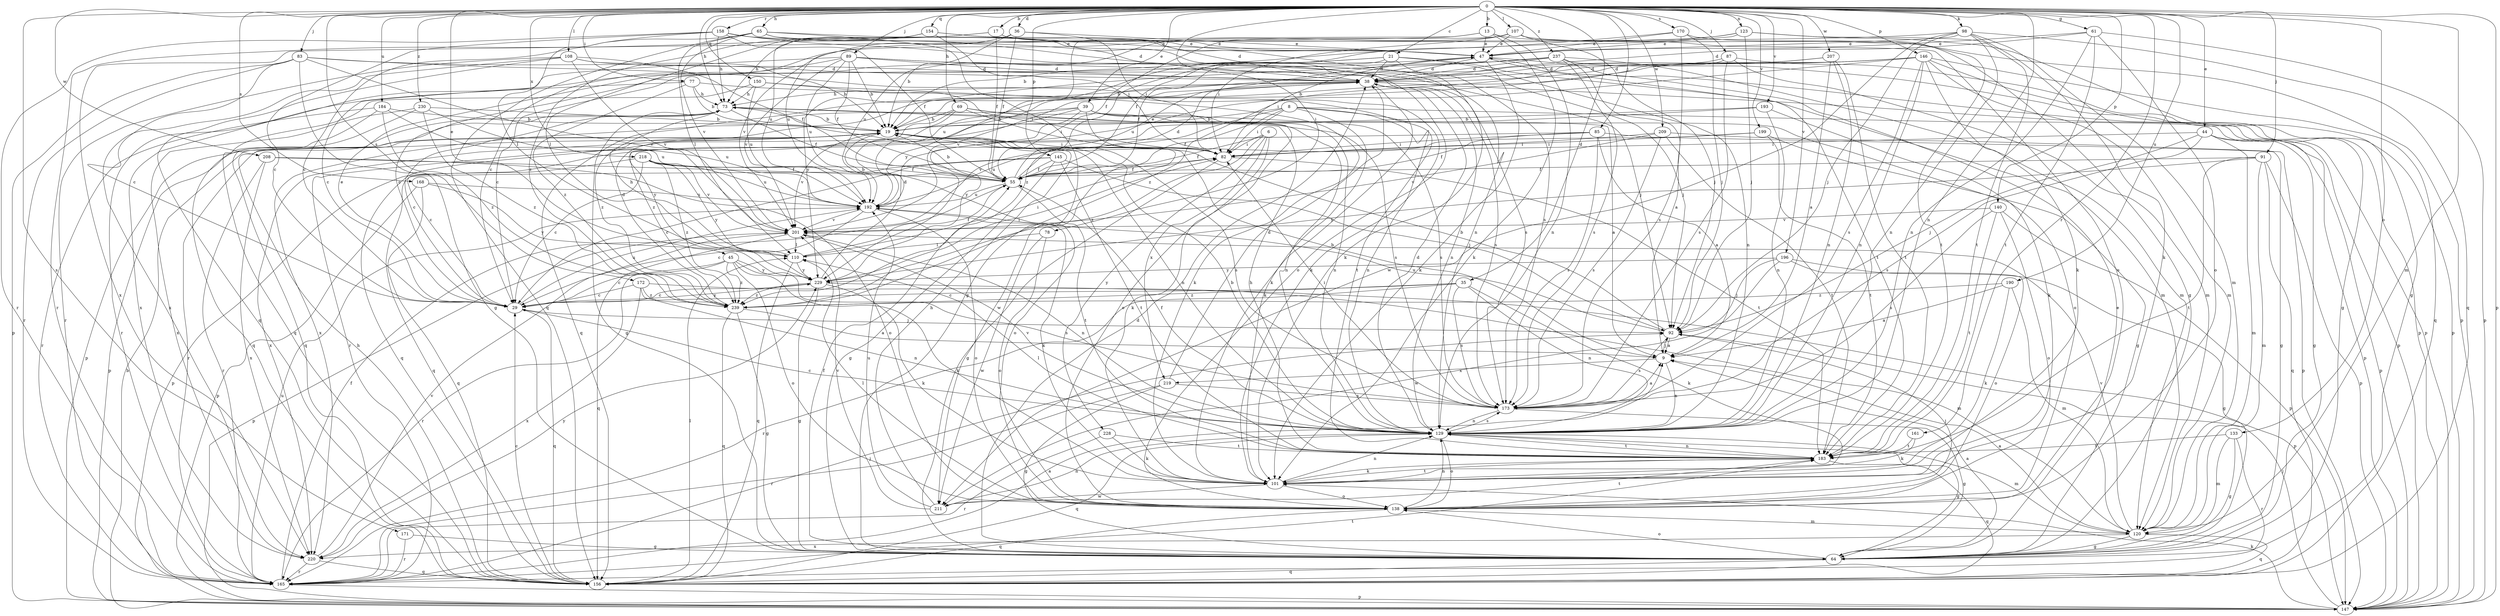 strict digraph  {
0;
6;
8;
9;
13;
17;
19;
21;
29;
35;
36;
38;
39;
44;
45;
47;
55;
61;
64;
65;
69;
73;
77;
78;
82;
83;
85;
87;
89;
91;
92;
98;
101;
107;
108;
110;
120;
123;
129;
133;
138;
140;
145;
146;
147;
150;
154;
156;
158;
161;
165;
168;
170;
171;
172;
173;
183;
184;
190;
192;
193;
196;
199;
201;
207;
208;
209;
211;
218;
219;
220;
228;
229;
230;
237;
239;
0 -> 13  [label=b];
0 -> 17  [label=b];
0 -> 21  [label=c];
0 -> 35  [label=d];
0 -> 36  [label=d];
0 -> 39  [label=e];
0 -> 44  [label=e];
0 -> 45  [label=e];
0 -> 61  [label=g];
0 -> 65  [label=h];
0 -> 69  [label=h];
0 -> 73  [label=h];
0 -> 77  [label=i];
0 -> 78  [label=i];
0 -> 83  [label=j];
0 -> 85  [label=j];
0 -> 87  [label=j];
0 -> 89  [label=j];
0 -> 91  [label=j];
0 -> 98  [label=k];
0 -> 107  [label=l];
0 -> 108  [label=l];
0 -> 120  [label=m];
0 -> 123  [label=n];
0 -> 129  [label=n];
0 -> 133  [label=o];
0 -> 140  [label=p];
0 -> 145  [label=p];
0 -> 146  [label=p];
0 -> 147  [label=p];
0 -> 150  [label=q];
0 -> 154  [label=q];
0 -> 158  [label=r];
0 -> 161  [label=r];
0 -> 168  [label=s];
0 -> 170  [label=s];
0 -> 171  [label=s];
0 -> 172  [label=s];
0 -> 184  [label=u];
0 -> 190  [label=u];
0 -> 193  [label=v];
0 -> 196  [label=v];
0 -> 199  [label=v];
0 -> 207  [label=w];
0 -> 208  [label=w];
0 -> 209  [label=w];
0 -> 218  [label=x];
0 -> 230  [label=z];
0 -> 237  [label=z];
6 -> 55  [label=f];
6 -> 82  [label=i];
6 -> 101  [label=k];
6 -> 219  [label=x];
6 -> 228  [label=y];
6 -> 239  [label=z];
8 -> 19  [label=b];
8 -> 55  [label=f];
8 -> 82  [label=i];
8 -> 101  [label=k];
8 -> 129  [label=n];
8 -> 138  [label=o];
8 -> 147  [label=p];
8 -> 201  [label=v];
9 -> 19  [label=b];
9 -> 92  [label=j];
9 -> 129  [label=n];
9 -> 219  [label=x];
13 -> 47  [label=e];
13 -> 101  [label=k];
13 -> 129  [label=n];
13 -> 138  [label=o];
13 -> 201  [label=v];
13 -> 229  [label=y];
17 -> 38  [label=d];
17 -> 47  [label=e];
17 -> 55  [label=f];
17 -> 73  [label=h];
17 -> 165  [label=r];
19 -> 82  [label=i];
19 -> 129  [label=n];
19 -> 147  [label=p];
19 -> 156  [label=q];
19 -> 165  [label=r];
19 -> 173  [label=s];
19 -> 201  [label=v];
19 -> 220  [label=x];
21 -> 38  [label=d];
21 -> 55  [label=f];
21 -> 92  [label=j];
21 -> 120  [label=m];
21 -> 129  [label=n];
21 -> 192  [label=u];
21 -> 239  [label=z];
29 -> 47  [label=e];
29 -> 92  [label=j];
29 -> 156  [label=q];
29 -> 192  [label=u];
29 -> 229  [label=y];
35 -> 29  [label=c];
35 -> 101  [label=k];
35 -> 129  [label=n];
35 -> 165  [label=r];
35 -> 173  [label=s];
35 -> 239  [label=z];
36 -> 19  [label=b];
36 -> 47  [label=e];
36 -> 55  [label=f];
36 -> 82  [label=i];
36 -> 192  [label=u];
38 -> 73  [label=h];
38 -> 101  [label=k];
38 -> 129  [label=n];
38 -> 147  [label=p];
38 -> 156  [label=q];
38 -> 173  [label=s];
39 -> 19  [label=b];
39 -> 129  [label=n];
39 -> 138  [label=o];
39 -> 173  [label=s];
39 -> 211  [label=w];
39 -> 220  [label=x];
39 -> 229  [label=y];
39 -> 239  [label=z];
44 -> 64  [label=g];
44 -> 82  [label=i];
44 -> 92  [label=j];
44 -> 120  [label=m];
44 -> 147  [label=p];
44 -> 173  [label=s];
45 -> 29  [label=c];
45 -> 101  [label=k];
45 -> 138  [label=o];
45 -> 165  [label=r];
45 -> 173  [label=s];
45 -> 229  [label=y];
45 -> 239  [label=z];
47 -> 38  [label=d];
47 -> 82  [label=i];
47 -> 101  [label=k];
47 -> 147  [label=p];
47 -> 183  [label=t];
55 -> 19  [label=b];
55 -> 38  [label=d];
55 -> 47  [label=e];
55 -> 183  [label=t];
55 -> 192  [label=u];
61 -> 38  [label=d];
61 -> 47  [label=e];
61 -> 129  [label=n];
61 -> 138  [label=o];
61 -> 147  [label=p];
61 -> 183  [label=t];
64 -> 9  [label=a];
64 -> 38  [label=d];
64 -> 47  [label=e];
64 -> 55  [label=f];
64 -> 138  [label=o];
64 -> 156  [label=q];
65 -> 29  [label=c];
65 -> 38  [label=d];
65 -> 47  [label=e];
65 -> 64  [label=g];
65 -> 110  [label=l];
65 -> 156  [label=q];
65 -> 173  [label=s];
65 -> 201  [label=v];
69 -> 9  [label=a];
69 -> 19  [label=b];
69 -> 82  [label=i];
69 -> 129  [label=n];
69 -> 229  [label=y];
69 -> 239  [label=z];
73 -> 19  [label=b];
73 -> 29  [label=c];
73 -> 55  [label=f];
73 -> 64  [label=g];
73 -> 147  [label=p];
73 -> 173  [label=s];
77 -> 19  [label=b];
77 -> 73  [label=h];
77 -> 165  [label=r];
77 -> 183  [label=t];
77 -> 239  [label=z];
78 -> 110  [label=l];
78 -> 138  [label=o];
78 -> 211  [label=w];
82 -> 55  [label=f];
82 -> 64  [label=g];
82 -> 183  [label=t];
83 -> 29  [label=c];
83 -> 38  [label=d];
83 -> 64  [label=g];
83 -> 101  [label=k];
83 -> 147  [label=p];
83 -> 165  [label=r];
83 -> 201  [label=v];
85 -> 9  [label=a];
85 -> 29  [label=c];
85 -> 55  [label=f];
85 -> 64  [label=g];
85 -> 82  [label=i];
85 -> 173  [label=s];
87 -> 38  [label=d];
87 -> 120  [label=m];
87 -> 147  [label=p];
87 -> 173  [label=s];
87 -> 239  [label=z];
89 -> 19  [label=b];
89 -> 29  [label=c];
89 -> 38  [label=d];
89 -> 55  [label=f];
89 -> 92  [label=j];
89 -> 173  [label=s];
89 -> 192  [label=u];
89 -> 201  [label=v];
89 -> 220  [label=x];
91 -> 55  [label=f];
91 -> 120  [label=m];
91 -> 147  [label=p];
91 -> 156  [label=q];
91 -> 183  [label=t];
91 -> 229  [label=y];
92 -> 9  [label=a];
92 -> 19  [label=b];
92 -> 173  [label=s];
92 -> 192  [label=u];
98 -> 47  [label=e];
98 -> 92  [label=j];
98 -> 101  [label=k];
98 -> 120  [label=m];
98 -> 129  [label=n];
98 -> 156  [label=q];
98 -> 211  [label=w];
98 -> 220  [label=x];
101 -> 129  [label=n];
101 -> 138  [label=o];
101 -> 183  [label=t];
101 -> 211  [label=w];
107 -> 47  [label=e];
107 -> 55  [label=f];
107 -> 64  [label=g];
107 -> 82  [label=i];
107 -> 92  [label=j];
107 -> 147  [label=p];
107 -> 192  [label=u];
108 -> 19  [label=b];
108 -> 38  [label=d];
108 -> 55  [label=f];
108 -> 156  [label=q];
108 -> 165  [label=r];
108 -> 201  [label=v];
108 -> 220  [label=x];
110 -> 55  [label=f];
110 -> 73  [label=h];
110 -> 82  [label=i];
110 -> 156  [label=q];
110 -> 229  [label=y];
120 -> 9  [label=a];
120 -> 64  [label=g];
120 -> 156  [label=q];
120 -> 201  [label=v];
120 -> 220  [label=x];
123 -> 19  [label=b];
123 -> 29  [label=c];
123 -> 47  [label=e];
123 -> 64  [label=g];
123 -> 92  [label=j];
123 -> 183  [label=t];
129 -> 19  [label=b];
129 -> 29  [label=c];
129 -> 38  [label=d];
129 -> 55  [label=f];
129 -> 64  [label=g];
129 -> 120  [label=m];
129 -> 138  [label=o];
129 -> 156  [label=q];
129 -> 173  [label=s];
129 -> 183  [label=t];
129 -> 201  [label=v];
133 -> 64  [label=g];
133 -> 120  [label=m];
133 -> 165  [label=r];
133 -> 183  [label=t];
138 -> 92  [label=j];
138 -> 110  [label=l];
138 -> 120  [label=m];
138 -> 129  [label=n];
138 -> 156  [label=q];
140 -> 138  [label=o];
140 -> 147  [label=p];
140 -> 173  [label=s];
140 -> 183  [label=t];
140 -> 201  [label=v];
145 -> 29  [label=c];
145 -> 55  [label=f];
145 -> 64  [label=g];
145 -> 92  [label=j];
145 -> 156  [label=q];
145 -> 183  [label=t];
146 -> 19  [label=b];
146 -> 29  [label=c];
146 -> 38  [label=d];
146 -> 64  [label=g];
146 -> 101  [label=k];
146 -> 120  [label=m];
146 -> 129  [label=n];
146 -> 156  [label=q];
146 -> 173  [label=s];
146 -> 192  [label=u];
147 -> 19  [label=b];
147 -> 92  [label=j];
147 -> 101  [label=k];
150 -> 73  [label=h];
150 -> 82  [label=i];
150 -> 101  [label=k];
150 -> 156  [label=q];
150 -> 192  [label=u];
154 -> 47  [label=e];
154 -> 82  [label=i];
154 -> 101  [label=k];
154 -> 110  [label=l];
154 -> 192  [label=u];
154 -> 239  [label=z];
156 -> 29  [label=c];
156 -> 73  [label=h];
156 -> 110  [label=l];
158 -> 29  [label=c];
158 -> 47  [label=e];
158 -> 55  [label=f];
158 -> 73  [label=h];
158 -> 110  [label=l];
158 -> 129  [label=n];
158 -> 138  [label=o];
158 -> 165  [label=r];
161 -> 101  [label=k];
161 -> 183  [label=t];
165 -> 9  [label=a];
165 -> 55  [label=f];
165 -> 92  [label=j];
165 -> 147  [label=p];
165 -> 183  [label=t];
165 -> 192  [label=u];
168 -> 147  [label=p];
168 -> 156  [label=q];
168 -> 192  [label=u];
168 -> 229  [label=y];
170 -> 47  [label=e];
170 -> 55  [label=f];
170 -> 92  [label=j];
170 -> 173  [label=s];
170 -> 183  [label=t];
171 -> 64  [label=g];
171 -> 165  [label=r];
172 -> 29  [label=c];
172 -> 120  [label=m];
172 -> 129  [label=n];
172 -> 220  [label=x];
172 -> 239  [label=z];
173 -> 9  [label=a];
173 -> 64  [label=g];
173 -> 82  [label=i];
173 -> 129  [label=n];
183 -> 73  [label=h];
183 -> 101  [label=k];
183 -> 110  [label=l];
183 -> 129  [label=n];
183 -> 156  [label=q];
184 -> 19  [label=b];
184 -> 156  [label=q];
184 -> 165  [label=r];
184 -> 192  [label=u];
184 -> 239  [label=z];
190 -> 9  [label=a];
190 -> 101  [label=k];
190 -> 120  [label=m];
190 -> 239  [label=z];
192 -> 19  [label=b];
192 -> 29  [label=c];
192 -> 101  [label=k];
192 -> 138  [label=o];
192 -> 201  [label=v];
193 -> 19  [label=b];
193 -> 101  [label=k];
193 -> 129  [label=n];
193 -> 165  [label=r];
196 -> 64  [label=g];
196 -> 92  [label=j];
196 -> 138  [label=o];
196 -> 211  [label=w];
196 -> 229  [label=y];
199 -> 64  [label=g];
199 -> 82  [label=i];
199 -> 183  [label=t];
199 -> 192  [label=u];
201 -> 110  [label=l];
201 -> 129  [label=n];
201 -> 147  [label=p];
201 -> 156  [label=q];
207 -> 9  [label=a];
207 -> 38  [label=d];
207 -> 129  [label=n];
207 -> 183  [label=t];
207 -> 201  [label=v];
208 -> 55  [label=f];
208 -> 138  [label=o];
208 -> 165  [label=r];
208 -> 220  [label=x];
209 -> 82  [label=i];
209 -> 147  [label=p];
209 -> 173  [label=s];
209 -> 183  [label=t];
209 -> 201  [label=v];
211 -> 73  [label=h];
211 -> 129  [label=n];
211 -> 183  [label=t];
211 -> 192  [label=u];
211 -> 201  [label=v];
218 -> 29  [label=c];
218 -> 55  [label=f];
218 -> 138  [label=o];
218 -> 147  [label=p];
218 -> 192  [label=u];
218 -> 201  [label=v];
218 -> 229  [label=y];
218 -> 239  [label=z];
219 -> 38  [label=d];
219 -> 64  [label=g];
219 -> 165  [label=r];
219 -> 173  [label=s];
220 -> 156  [label=q];
220 -> 165  [label=r];
220 -> 201  [label=v];
220 -> 229  [label=y];
228 -> 101  [label=k];
228 -> 165  [label=r];
228 -> 183  [label=t];
229 -> 29  [label=c];
229 -> 38  [label=d];
229 -> 64  [label=g];
229 -> 82  [label=i];
229 -> 101  [label=k];
229 -> 147  [label=p];
229 -> 239  [label=z];
230 -> 19  [label=b];
230 -> 156  [label=q];
230 -> 192  [label=u];
230 -> 220  [label=x];
230 -> 239  [label=z];
237 -> 9  [label=a];
237 -> 19  [label=b];
237 -> 29  [label=c];
237 -> 38  [label=d];
237 -> 120  [label=m];
237 -> 147  [label=p];
237 -> 173  [label=s];
237 -> 229  [label=y];
239 -> 9  [label=a];
239 -> 38  [label=d];
239 -> 64  [label=g];
239 -> 156  [label=q];
}
